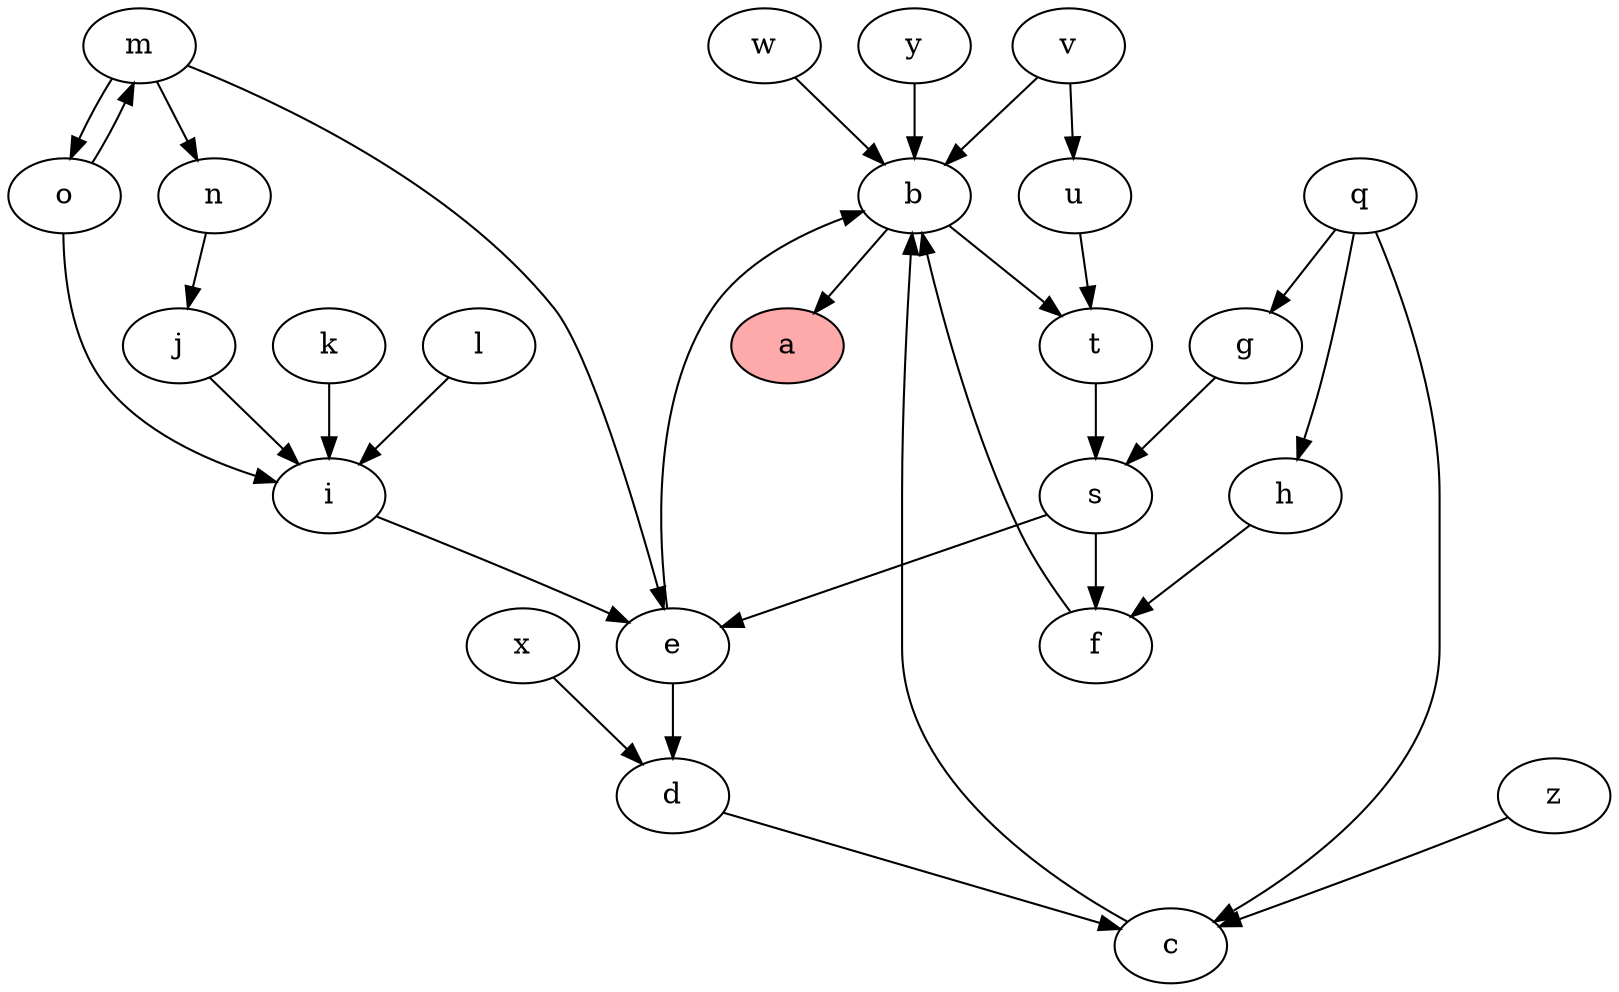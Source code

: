strict digraph "" {
	a	[fillcolor="#FFAAAA",
		style=filled];
	b -> a	[dir=forward];
	b -> t	[dir=forward];
	t -> s	[dir=forward];
	c -> b	[dir=forward];
	d -> c	[dir=forward];
	e -> b	[dir=forward];
	e -> d	[dir=forward];
	f -> b	[dir=forward];
	g -> s	[dir=forward];
	s -> e	[dir=forward];
	s -> f	[dir=forward];
	h -> f	[dir=forward];
	i -> e	[dir=forward];
	j -> i	[dir=forward];
	k -> i	[dir=forward];
	l -> i	[dir=forward];
	m -> e	[dir=forward];
	m -> o	[dir=forward];
	m -> n	[dir=forward];
	o -> i	[dir=forward];
	o -> m	[dir=forward];
	n -> j	[dir=forward];
	q -> c	[dir=forward];
	q -> g	[dir=forward];
	q -> h	[dir=forward];
	u -> t	[dir=forward];
	v -> b	[dir=forward];
	v -> u	[dir=forward];
	w -> b	[dir=forward];
	x -> d	[dir=forward];
	y -> b	[dir=forward];
	z -> c	[dir=forward];
}
